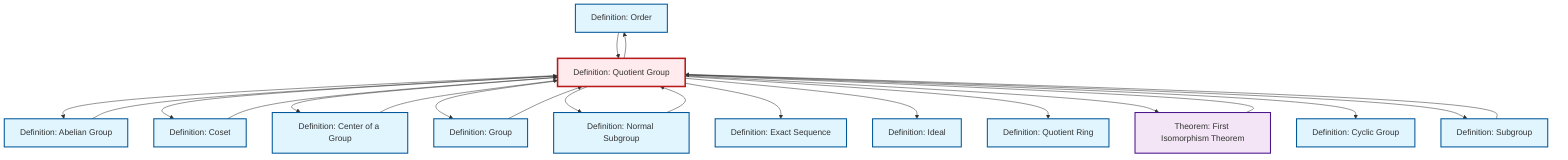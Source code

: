 graph TD
    classDef definition fill:#e1f5fe,stroke:#01579b,stroke-width:2px
    classDef theorem fill:#f3e5f5,stroke:#4a148c,stroke-width:2px
    classDef axiom fill:#fff3e0,stroke:#e65100,stroke-width:2px
    classDef example fill:#e8f5e9,stroke:#1b5e20,stroke-width:2px
    classDef current fill:#ffebee,stroke:#b71c1c,stroke-width:3px
    def-exact-sequence["Definition: Exact Sequence"]:::definition
    def-order["Definition: Order"]:::definition
    def-quotient-ring["Definition: Quotient Ring"]:::definition
    def-cyclic-group["Definition: Cyclic Group"]:::definition
    def-ideal["Definition: Ideal"]:::definition
    def-subgroup["Definition: Subgroup"]:::definition
    def-group["Definition: Group"]:::definition
    def-coset["Definition: Coset"]:::definition
    def-quotient-group["Definition: Quotient Group"]:::definition
    def-abelian-group["Definition: Abelian Group"]:::definition
    def-normal-subgroup["Definition: Normal Subgroup"]:::definition
    def-center-of-group["Definition: Center of a Group"]:::definition
    thm-first-isomorphism["Theorem: First Isomorphism Theorem"]:::theorem
    def-quotient-group --> def-abelian-group
    def-quotient-group --> def-coset
    def-quotient-group --> def-center-of-group
    def-normal-subgroup --> def-quotient-group
    def-coset --> def-quotient-group
    thm-first-isomorphism --> def-quotient-group
    def-quotient-group --> def-group
    def-quotient-group --> def-normal-subgroup
    def-quotient-group --> def-exact-sequence
    def-quotient-group --> def-ideal
    def-quotient-group --> def-quotient-ring
    def-quotient-group --> thm-first-isomorphism
    def-order --> def-quotient-group
    def-center-of-group --> def-quotient-group
    def-abelian-group --> def-quotient-group
    def-group --> def-quotient-group
    def-quotient-group --> def-cyclic-group
    def-quotient-group --> def-order
    def-subgroup --> def-quotient-group
    def-quotient-group --> def-subgroup
    class def-quotient-group current